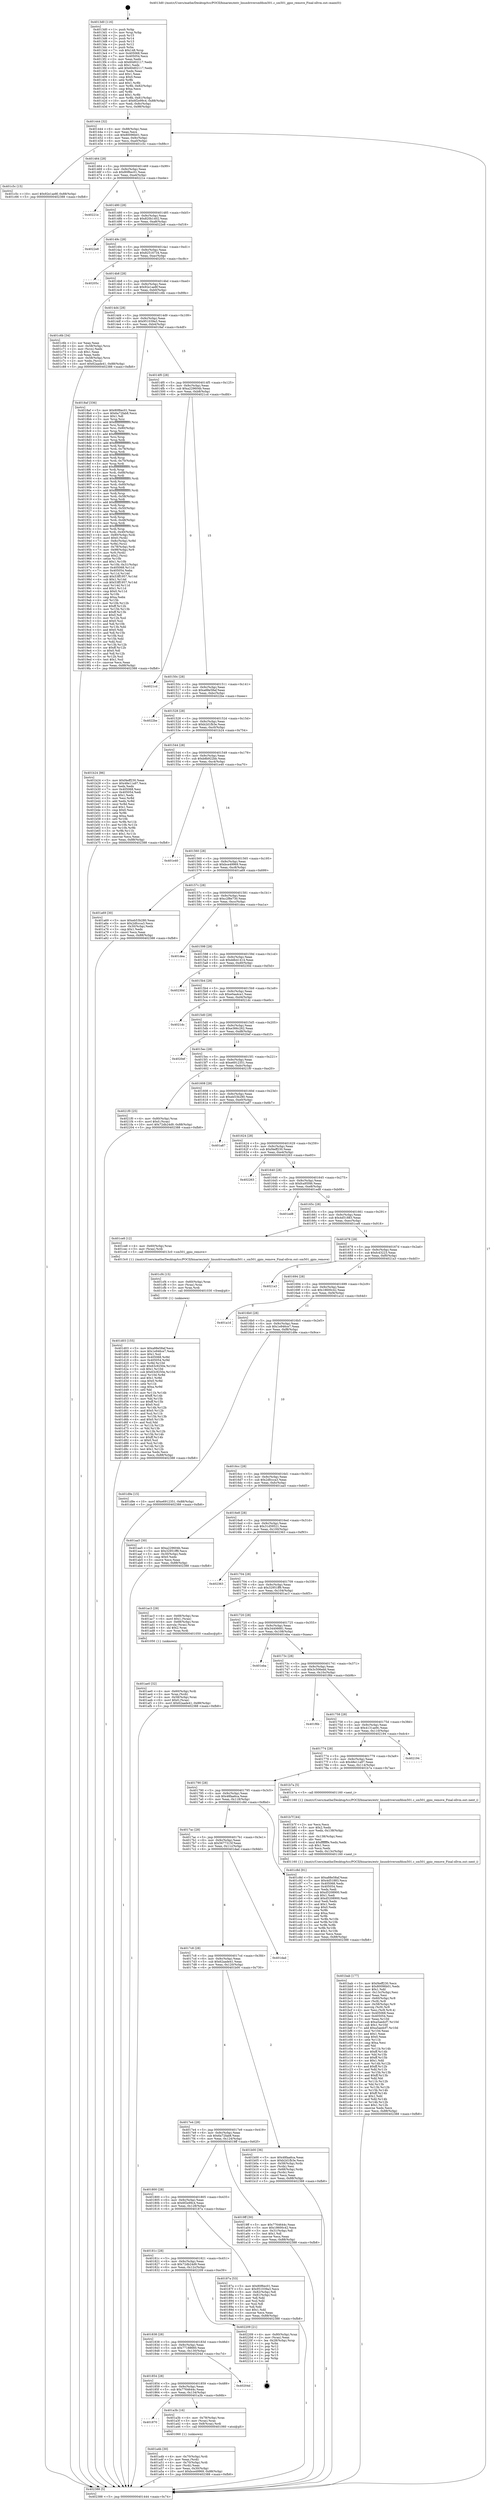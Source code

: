 digraph "0x4013d0" {
  label = "0x4013d0 (/mnt/c/Users/mathe/Desktop/tcc/POCII/binaries/extr_linuxdriversmfdsm501.c_sm501_gpio_remove_Final-ollvm.out::main(0))"
  labelloc = "t"
  node[shape=record]

  Entry [label="",width=0.3,height=0.3,shape=circle,fillcolor=black,style=filled]
  "0x401444" [label="{
     0x401444 [32]\l
     | [instrs]\l
     &nbsp;&nbsp;0x401444 \<+6\>: mov -0x88(%rbp),%eax\l
     &nbsp;&nbsp;0x40144a \<+2\>: mov %eax,%ecx\l
     &nbsp;&nbsp;0x40144c \<+6\>: sub $0x80096b01,%ecx\l
     &nbsp;&nbsp;0x401452 \<+6\>: mov %eax,-0x9c(%rbp)\l
     &nbsp;&nbsp;0x401458 \<+6\>: mov %ecx,-0xa0(%rbp)\l
     &nbsp;&nbsp;0x40145e \<+6\>: je 0000000000401c5c \<main+0x88c\>\l
  }"]
  "0x401c5c" [label="{
     0x401c5c [15]\l
     | [instrs]\l
     &nbsp;&nbsp;0x401c5c \<+10\>: movl $0x92e1ae8f,-0x88(%rbp)\l
     &nbsp;&nbsp;0x401c66 \<+5\>: jmp 0000000000402388 \<main+0xfb8\>\l
  }"]
  "0x401464" [label="{
     0x401464 [28]\l
     | [instrs]\l
     &nbsp;&nbsp;0x401464 \<+5\>: jmp 0000000000401469 \<main+0x99\>\l
     &nbsp;&nbsp;0x401469 \<+6\>: mov -0x9c(%rbp),%eax\l
     &nbsp;&nbsp;0x40146f \<+5\>: sub $0x80f6ec01,%eax\l
     &nbsp;&nbsp;0x401474 \<+6\>: mov %eax,-0xa4(%rbp)\l
     &nbsp;&nbsp;0x40147a \<+6\>: je 000000000040221e \<main+0xe4e\>\l
  }"]
  Exit [label="",width=0.3,height=0.3,shape=circle,fillcolor=black,style=filled,peripheries=2]
  "0x40221e" [label="{
     0x40221e\l
  }", style=dashed]
  "0x401480" [label="{
     0x401480 [28]\l
     | [instrs]\l
     &nbsp;&nbsp;0x401480 \<+5\>: jmp 0000000000401485 \<main+0xb5\>\l
     &nbsp;&nbsp;0x401485 \<+6\>: mov -0x9c(%rbp),%eax\l
     &nbsp;&nbsp;0x40148b \<+5\>: sub $0x820b1402,%eax\l
     &nbsp;&nbsp;0x401490 \<+6\>: mov %eax,-0xa8(%rbp)\l
     &nbsp;&nbsp;0x401496 \<+6\>: je 00000000004022e8 \<main+0xf18\>\l
  }"]
  "0x401d03" [label="{
     0x401d03 [155]\l
     | [instrs]\l
     &nbsp;&nbsp;0x401d03 \<+5\>: mov $0xa88e58af,%ecx\l
     &nbsp;&nbsp;0x401d08 \<+5\>: mov $0x1e946ce7,%edx\l
     &nbsp;&nbsp;0x401d0d \<+3\>: mov $0x1,%sil\l
     &nbsp;&nbsp;0x401d10 \<+8\>: mov 0x405068,%r8d\l
     &nbsp;&nbsp;0x401d18 \<+8\>: mov 0x405054,%r9d\l
     &nbsp;&nbsp;0x401d20 \<+3\>: mov %r8d,%r10d\l
     &nbsp;&nbsp;0x401d23 \<+7\>: add $0x63c9250e,%r10d\l
     &nbsp;&nbsp;0x401d2a \<+4\>: sub $0x1,%r10d\l
     &nbsp;&nbsp;0x401d2e \<+7\>: sub $0x63c9250e,%r10d\l
     &nbsp;&nbsp;0x401d35 \<+4\>: imul %r10d,%r8d\l
     &nbsp;&nbsp;0x401d39 \<+4\>: and $0x1,%r8d\l
     &nbsp;&nbsp;0x401d3d \<+4\>: cmp $0x0,%r8d\l
     &nbsp;&nbsp;0x401d41 \<+4\>: sete %r11b\l
     &nbsp;&nbsp;0x401d45 \<+4\>: cmp $0xa,%r9d\l
     &nbsp;&nbsp;0x401d49 \<+3\>: setl %bl\l
     &nbsp;&nbsp;0x401d4c \<+3\>: mov %r11b,%r14b\l
     &nbsp;&nbsp;0x401d4f \<+4\>: xor $0xff,%r14b\l
     &nbsp;&nbsp;0x401d53 \<+3\>: mov %bl,%r15b\l
     &nbsp;&nbsp;0x401d56 \<+4\>: xor $0xff,%r15b\l
     &nbsp;&nbsp;0x401d5a \<+4\>: xor $0x0,%sil\l
     &nbsp;&nbsp;0x401d5e \<+3\>: mov %r14b,%r12b\l
     &nbsp;&nbsp;0x401d61 \<+4\>: and $0x0,%r12b\l
     &nbsp;&nbsp;0x401d65 \<+3\>: and %sil,%r11b\l
     &nbsp;&nbsp;0x401d68 \<+3\>: mov %r15b,%r13b\l
     &nbsp;&nbsp;0x401d6b \<+4\>: and $0x0,%r13b\l
     &nbsp;&nbsp;0x401d6f \<+3\>: and %sil,%bl\l
     &nbsp;&nbsp;0x401d72 \<+3\>: or %r11b,%r12b\l
     &nbsp;&nbsp;0x401d75 \<+3\>: or %bl,%r13b\l
     &nbsp;&nbsp;0x401d78 \<+3\>: xor %r13b,%r12b\l
     &nbsp;&nbsp;0x401d7b \<+3\>: or %r15b,%r14b\l
     &nbsp;&nbsp;0x401d7e \<+4\>: xor $0xff,%r14b\l
     &nbsp;&nbsp;0x401d82 \<+4\>: or $0x0,%sil\l
     &nbsp;&nbsp;0x401d86 \<+3\>: and %sil,%r14b\l
     &nbsp;&nbsp;0x401d89 \<+3\>: or %r14b,%r12b\l
     &nbsp;&nbsp;0x401d8c \<+4\>: test $0x1,%r12b\l
     &nbsp;&nbsp;0x401d90 \<+3\>: cmovne %edx,%ecx\l
     &nbsp;&nbsp;0x401d93 \<+6\>: mov %ecx,-0x88(%rbp)\l
     &nbsp;&nbsp;0x401d99 \<+5\>: jmp 0000000000402388 \<main+0xfb8\>\l
  }"]
  "0x4022e8" [label="{
     0x4022e8\l
  }", style=dashed]
  "0x40149c" [label="{
     0x40149c [28]\l
     | [instrs]\l
     &nbsp;&nbsp;0x40149c \<+5\>: jmp 00000000004014a1 \<main+0xd1\>\l
     &nbsp;&nbsp;0x4014a1 \<+6\>: mov -0x9c(%rbp),%eax\l
     &nbsp;&nbsp;0x4014a7 \<+5\>: sub $0x82516734,%eax\l
     &nbsp;&nbsp;0x4014ac \<+6\>: mov %eax,-0xac(%rbp)\l
     &nbsp;&nbsp;0x4014b2 \<+6\>: je 000000000040205c \<main+0xc8c\>\l
  }"]
  "0x401cf4" [label="{
     0x401cf4 [15]\l
     | [instrs]\l
     &nbsp;&nbsp;0x401cf4 \<+4\>: mov -0x60(%rbp),%rax\l
     &nbsp;&nbsp;0x401cf8 \<+3\>: mov (%rax),%rax\l
     &nbsp;&nbsp;0x401cfb \<+3\>: mov %rax,%rdi\l
     &nbsp;&nbsp;0x401cfe \<+5\>: call 0000000000401030 \<free@plt\>\l
     | [calls]\l
     &nbsp;&nbsp;0x401030 \{1\} (unknown)\l
  }"]
  "0x40205c" [label="{
     0x40205c\l
  }", style=dashed]
  "0x4014b8" [label="{
     0x4014b8 [28]\l
     | [instrs]\l
     &nbsp;&nbsp;0x4014b8 \<+5\>: jmp 00000000004014bd \<main+0xed\>\l
     &nbsp;&nbsp;0x4014bd \<+6\>: mov -0x9c(%rbp),%eax\l
     &nbsp;&nbsp;0x4014c3 \<+5\>: sub $0x92e1ae8f,%eax\l
     &nbsp;&nbsp;0x4014c8 \<+6\>: mov %eax,-0xb0(%rbp)\l
     &nbsp;&nbsp;0x4014ce \<+6\>: je 0000000000401c6b \<main+0x89b\>\l
  }"]
  "0x401bab" [label="{
     0x401bab [177]\l
     | [instrs]\l
     &nbsp;&nbsp;0x401bab \<+5\>: mov $0xf4eff230,%ecx\l
     &nbsp;&nbsp;0x401bb0 \<+5\>: mov $0x80096b01,%edx\l
     &nbsp;&nbsp;0x401bb5 \<+3\>: mov $0x1,%dil\l
     &nbsp;&nbsp;0x401bb8 \<+6\>: mov -0x13c(%rbp),%esi\l
     &nbsp;&nbsp;0x401bbe \<+3\>: imul %eax,%esi\l
     &nbsp;&nbsp;0x401bc1 \<+4\>: mov -0x60(%rbp),%r8\l
     &nbsp;&nbsp;0x401bc5 \<+3\>: mov (%r8),%r8\l
     &nbsp;&nbsp;0x401bc8 \<+4\>: mov -0x58(%rbp),%r9\l
     &nbsp;&nbsp;0x401bcc \<+3\>: movslq (%r9),%r9\l
     &nbsp;&nbsp;0x401bcf \<+4\>: mov %esi,(%r8,%r9,4)\l
     &nbsp;&nbsp;0x401bd3 \<+7\>: mov 0x405068,%eax\l
     &nbsp;&nbsp;0x401bda \<+7\>: mov 0x405054,%esi\l
     &nbsp;&nbsp;0x401be1 \<+3\>: mov %eax,%r10d\l
     &nbsp;&nbsp;0x401be4 \<+7\>: sub $0xa5aedcf7,%r10d\l
     &nbsp;&nbsp;0x401beb \<+4\>: sub $0x1,%r10d\l
     &nbsp;&nbsp;0x401bef \<+7\>: add $0xa5aedcf7,%r10d\l
     &nbsp;&nbsp;0x401bf6 \<+4\>: imul %r10d,%eax\l
     &nbsp;&nbsp;0x401bfa \<+3\>: and $0x1,%eax\l
     &nbsp;&nbsp;0x401bfd \<+3\>: cmp $0x0,%eax\l
     &nbsp;&nbsp;0x401c00 \<+4\>: sete %r11b\l
     &nbsp;&nbsp;0x401c04 \<+3\>: cmp $0xa,%esi\l
     &nbsp;&nbsp;0x401c07 \<+3\>: setl %bl\l
     &nbsp;&nbsp;0x401c0a \<+3\>: mov %r11b,%r14b\l
     &nbsp;&nbsp;0x401c0d \<+4\>: xor $0xff,%r14b\l
     &nbsp;&nbsp;0x401c11 \<+3\>: mov %bl,%r15b\l
     &nbsp;&nbsp;0x401c14 \<+4\>: xor $0xff,%r15b\l
     &nbsp;&nbsp;0x401c18 \<+4\>: xor $0x1,%dil\l
     &nbsp;&nbsp;0x401c1c \<+3\>: mov %r14b,%r12b\l
     &nbsp;&nbsp;0x401c1f \<+4\>: and $0xff,%r12b\l
     &nbsp;&nbsp;0x401c23 \<+3\>: and %dil,%r11b\l
     &nbsp;&nbsp;0x401c26 \<+3\>: mov %r15b,%r13b\l
     &nbsp;&nbsp;0x401c29 \<+4\>: and $0xff,%r13b\l
     &nbsp;&nbsp;0x401c2d \<+3\>: and %dil,%bl\l
     &nbsp;&nbsp;0x401c30 \<+3\>: or %r11b,%r12b\l
     &nbsp;&nbsp;0x401c33 \<+3\>: or %bl,%r13b\l
     &nbsp;&nbsp;0x401c36 \<+3\>: xor %r13b,%r12b\l
     &nbsp;&nbsp;0x401c39 \<+3\>: or %r15b,%r14b\l
     &nbsp;&nbsp;0x401c3c \<+4\>: xor $0xff,%r14b\l
     &nbsp;&nbsp;0x401c40 \<+4\>: or $0x1,%dil\l
     &nbsp;&nbsp;0x401c44 \<+3\>: and %dil,%r14b\l
     &nbsp;&nbsp;0x401c47 \<+3\>: or %r14b,%r12b\l
     &nbsp;&nbsp;0x401c4a \<+4\>: test $0x1,%r12b\l
     &nbsp;&nbsp;0x401c4e \<+3\>: cmovne %edx,%ecx\l
     &nbsp;&nbsp;0x401c51 \<+6\>: mov %ecx,-0x88(%rbp)\l
     &nbsp;&nbsp;0x401c57 \<+5\>: jmp 0000000000402388 \<main+0xfb8\>\l
  }"]
  "0x401c6b" [label="{
     0x401c6b [34]\l
     | [instrs]\l
     &nbsp;&nbsp;0x401c6b \<+2\>: xor %eax,%eax\l
     &nbsp;&nbsp;0x401c6d \<+4\>: mov -0x58(%rbp),%rcx\l
     &nbsp;&nbsp;0x401c71 \<+2\>: mov (%rcx),%edx\l
     &nbsp;&nbsp;0x401c73 \<+3\>: sub $0x1,%eax\l
     &nbsp;&nbsp;0x401c76 \<+2\>: sub %eax,%edx\l
     &nbsp;&nbsp;0x401c78 \<+4\>: mov -0x58(%rbp),%rcx\l
     &nbsp;&nbsp;0x401c7c \<+2\>: mov %edx,(%rcx)\l
     &nbsp;&nbsp;0x401c7e \<+10\>: movl $0x62aade41,-0x88(%rbp)\l
     &nbsp;&nbsp;0x401c88 \<+5\>: jmp 0000000000402388 \<main+0xfb8\>\l
  }"]
  "0x4014d4" [label="{
     0x4014d4 [28]\l
     | [instrs]\l
     &nbsp;&nbsp;0x4014d4 \<+5\>: jmp 00000000004014d9 \<main+0x109\>\l
     &nbsp;&nbsp;0x4014d9 \<+6\>: mov -0x9c(%rbp),%eax\l
     &nbsp;&nbsp;0x4014df \<+5\>: sub $0x951039a3,%eax\l
     &nbsp;&nbsp;0x4014e4 \<+6\>: mov %eax,-0xb4(%rbp)\l
     &nbsp;&nbsp;0x4014ea \<+6\>: je 00000000004018af \<main+0x4df\>\l
  }"]
  "0x401b7f" [label="{
     0x401b7f [44]\l
     | [instrs]\l
     &nbsp;&nbsp;0x401b7f \<+2\>: xor %ecx,%ecx\l
     &nbsp;&nbsp;0x401b81 \<+5\>: mov $0x2,%edx\l
     &nbsp;&nbsp;0x401b86 \<+6\>: mov %edx,-0x138(%rbp)\l
     &nbsp;&nbsp;0x401b8c \<+1\>: cltd\l
     &nbsp;&nbsp;0x401b8d \<+6\>: mov -0x138(%rbp),%esi\l
     &nbsp;&nbsp;0x401b93 \<+2\>: idiv %esi\l
     &nbsp;&nbsp;0x401b95 \<+6\>: imul $0xfffffffe,%edx,%edx\l
     &nbsp;&nbsp;0x401b9b \<+3\>: sub $0x1,%ecx\l
     &nbsp;&nbsp;0x401b9e \<+2\>: sub %ecx,%edx\l
     &nbsp;&nbsp;0x401ba0 \<+6\>: mov %edx,-0x13c(%rbp)\l
     &nbsp;&nbsp;0x401ba6 \<+5\>: call 0000000000401160 \<next_i\>\l
     | [calls]\l
     &nbsp;&nbsp;0x401160 \{1\} (/mnt/c/Users/mathe/Desktop/tcc/POCII/binaries/extr_linuxdriversmfdsm501.c_sm501_gpio_remove_Final-ollvm.out::next_i)\l
  }"]
  "0x4018af" [label="{
     0x4018af [336]\l
     | [instrs]\l
     &nbsp;&nbsp;0x4018af \<+5\>: mov $0x80f6ec01,%eax\l
     &nbsp;&nbsp;0x4018b4 \<+5\>: mov $0x6a72fab8,%ecx\l
     &nbsp;&nbsp;0x4018b9 \<+2\>: mov $0x1,%dl\l
     &nbsp;&nbsp;0x4018bb \<+3\>: mov %rsp,%rsi\l
     &nbsp;&nbsp;0x4018be \<+4\>: add $0xfffffffffffffff0,%rsi\l
     &nbsp;&nbsp;0x4018c2 \<+3\>: mov %rsi,%rsp\l
     &nbsp;&nbsp;0x4018c5 \<+4\>: mov %rsi,-0x80(%rbp)\l
     &nbsp;&nbsp;0x4018c9 \<+3\>: mov %rsp,%rsi\l
     &nbsp;&nbsp;0x4018cc \<+4\>: add $0xfffffffffffffff0,%rsi\l
     &nbsp;&nbsp;0x4018d0 \<+3\>: mov %rsi,%rsp\l
     &nbsp;&nbsp;0x4018d3 \<+3\>: mov %rsp,%rdi\l
     &nbsp;&nbsp;0x4018d6 \<+4\>: add $0xfffffffffffffff0,%rdi\l
     &nbsp;&nbsp;0x4018da \<+3\>: mov %rdi,%rsp\l
     &nbsp;&nbsp;0x4018dd \<+4\>: mov %rdi,-0x78(%rbp)\l
     &nbsp;&nbsp;0x4018e1 \<+3\>: mov %rsp,%rdi\l
     &nbsp;&nbsp;0x4018e4 \<+4\>: add $0xfffffffffffffff0,%rdi\l
     &nbsp;&nbsp;0x4018e8 \<+3\>: mov %rdi,%rsp\l
     &nbsp;&nbsp;0x4018eb \<+4\>: mov %rdi,-0x70(%rbp)\l
     &nbsp;&nbsp;0x4018ef \<+3\>: mov %rsp,%rdi\l
     &nbsp;&nbsp;0x4018f2 \<+4\>: add $0xfffffffffffffff0,%rdi\l
     &nbsp;&nbsp;0x4018f6 \<+3\>: mov %rdi,%rsp\l
     &nbsp;&nbsp;0x4018f9 \<+4\>: mov %rdi,-0x68(%rbp)\l
     &nbsp;&nbsp;0x4018fd \<+3\>: mov %rsp,%rdi\l
     &nbsp;&nbsp;0x401900 \<+4\>: add $0xfffffffffffffff0,%rdi\l
     &nbsp;&nbsp;0x401904 \<+3\>: mov %rdi,%rsp\l
     &nbsp;&nbsp;0x401907 \<+4\>: mov %rdi,-0x60(%rbp)\l
     &nbsp;&nbsp;0x40190b \<+3\>: mov %rsp,%rdi\l
     &nbsp;&nbsp;0x40190e \<+4\>: add $0xfffffffffffffff0,%rdi\l
     &nbsp;&nbsp;0x401912 \<+3\>: mov %rdi,%rsp\l
     &nbsp;&nbsp;0x401915 \<+4\>: mov %rdi,-0x58(%rbp)\l
     &nbsp;&nbsp;0x401919 \<+3\>: mov %rsp,%rdi\l
     &nbsp;&nbsp;0x40191c \<+4\>: add $0xfffffffffffffff0,%rdi\l
     &nbsp;&nbsp;0x401920 \<+3\>: mov %rdi,%rsp\l
     &nbsp;&nbsp;0x401923 \<+4\>: mov %rdi,-0x50(%rbp)\l
     &nbsp;&nbsp;0x401927 \<+3\>: mov %rsp,%rdi\l
     &nbsp;&nbsp;0x40192a \<+4\>: add $0xfffffffffffffff0,%rdi\l
     &nbsp;&nbsp;0x40192e \<+3\>: mov %rdi,%rsp\l
     &nbsp;&nbsp;0x401931 \<+4\>: mov %rdi,-0x48(%rbp)\l
     &nbsp;&nbsp;0x401935 \<+3\>: mov %rsp,%rdi\l
     &nbsp;&nbsp;0x401938 \<+4\>: add $0xfffffffffffffff0,%rdi\l
     &nbsp;&nbsp;0x40193c \<+3\>: mov %rdi,%rsp\l
     &nbsp;&nbsp;0x40193f \<+4\>: mov %rdi,-0x40(%rbp)\l
     &nbsp;&nbsp;0x401943 \<+4\>: mov -0x80(%rbp),%rdi\l
     &nbsp;&nbsp;0x401947 \<+6\>: movl $0x0,(%rdi)\l
     &nbsp;&nbsp;0x40194d \<+7\>: mov -0x8c(%rbp),%r8d\l
     &nbsp;&nbsp;0x401954 \<+3\>: mov %r8d,(%rsi)\l
     &nbsp;&nbsp;0x401957 \<+4\>: mov -0x78(%rbp),%rdi\l
     &nbsp;&nbsp;0x40195b \<+7\>: mov -0x98(%rbp),%r9\l
     &nbsp;&nbsp;0x401962 \<+3\>: mov %r9,(%rdi)\l
     &nbsp;&nbsp;0x401965 \<+3\>: cmpl $0x2,(%rsi)\l
     &nbsp;&nbsp;0x401968 \<+4\>: setne %r10b\l
     &nbsp;&nbsp;0x40196c \<+4\>: and $0x1,%r10b\l
     &nbsp;&nbsp;0x401970 \<+4\>: mov %r10b,-0x31(%rbp)\l
     &nbsp;&nbsp;0x401974 \<+8\>: mov 0x405068,%r11d\l
     &nbsp;&nbsp;0x40197c \<+7\>: mov 0x405054,%ebx\l
     &nbsp;&nbsp;0x401983 \<+3\>: mov %r11d,%r14d\l
     &nbsp;&nbsp;0x401986 \<+7\>: add $0x53ff1957,%r14d\l
     &nbsp;&nbsp;0x40198d \<+4\>: sub $0x1,%r14d\l
     &nbsp;&nbsp;0x401991 \<+7\>: sub $0x53ff1957,%r14d\l
     &nbsp;&nbsp;0x401998 \<+4\>: imul %r14d,%r11d\l
     &nbsp;&nbsp;0x40199c \<+4\>: and $0x1,%r11d\l
     &nbsp;&nbsp;0x4019a0 \<+4\>: cmp $0x0,%r11d\l
     &nbsp;&nbsp;0x4019a4 \<+4\>: sete %r10b\l
     &nbsp;&nbsp;0x4019a8 \<+3\>: cmp $0xa,%ebx\l
     &nbsp;&nbsp;0x4019ab \<+4\>: setl %r15b\l
     &nbsp;&nbsp;0x4019af \<+3\>: mov %r10b,%r12b\l
     &nbsp;&nbsp;0x4019b2 \<+4\>: xor $0xff,%r12b\l
     &nbsp;&nbsp;0x4019b6 \<+3\>: mov %r15b,%r13b\l
     &nbsp;&nbsp;0x4019b9 \<+4\>: xor $0xff,%r13b\l
     &nbsp;&nbsp;0x4019bd \<+3\>: xor $0x0,%dl\l
     &nbsp;&nbsp;0x4019c0 \<+3\>: mov %r12b,%sil\l
     &nbsp;&nbsp;0x4019c3 \<+4\>: and $0x0,%sil\l
     &nbsp;&nbsp;0x4019c7 \<+3\>: and %dl,%r10b\l
     &nbsp;&nbsp;0x4019ca \<+3\>: mov %r13b,%dil\l
     &nbsp;&nbsp;0x4019cd \<+4\>: and $0x0,%dil\l
     &nbsp;&nbsp;0x4019d1 \<+3\>: and %dl,%r15b\l
     &nbsp;&nbsp;0x4019d4 \<+3\>: or %r10b,%sil\l
     &nbsp;&nbsp;0x4019d7 \<+3\>: or %r15b,%dil\l
     &nbsp;&nbsp;0x4019da \<+3\>: xor %dil,%sil\l
     &nbsp;&nbsp;0x4019dd \<+3\>: or %r13b,%r12b\l
     &nbsp;&nbsp;0x4019e0 \<+4\>: xor $0xff,%r12b\l
     &nbsp;&nbsp;0x4019e4 \<+3\>: or $0x0,%dl\l
     &nbsp;&nbsp;0x4019e7 \<+3\>: and %dl,%r12b\l
     &nbsp;&nbsp;0x4019ea \<+3\>: or %r12b,%sil\l
     &nbsp;&nbsp;0x4019ed \<+4\>: test $0x1,%sil\l
     &nbsp;&nbsp;0x4019f1 \<+3\>: cmovne %ecx,%eax\l
     &nbsp;&nbsp;0x4019f4 \<+6\>: mov %eax,-0x88(%rbp)\l
     &nbsp;&nbsp;0x4019fa \<+5\>: jmp 0000000000402388 \<main+0xfb8\>\l
  }"]
  "0x4014f0" [label="{
     0x4014f0 [28]\l
     | [instrs]\l
     &nbsp;&nbsp;0x4014f0 \<+5\>: jmp 00000000004014f5 \<main+0x125\>\l
     &nbsp;&nbsp;0x4014f5 \<+6\>: mov -0x9c(%rbp),%eax\l
     &nbsp;&nbsp;0x4014fb \<+5\>: sub $0xa229604b,%eax\l
     &nbsp;&nbsp;0x401500 \<+6\>: mov %eax,-0xb8(%rbp)\l
     &nbsp;&nbsp;0x401506 \<+6\>: je 00000000004021cd \<main+0xdfd\>\l
  }"]
  "0x401ae0" [label="{
     0x401ae0 [32]\l
     | [instrs]\l
     &nbsp;&nbsp;0x401ae0 \<+4\>: mov -0x60(%rbp),%rdi\l
     &nbsp;&nbsp;0x401ae4 \<+3\>: mov %rax,(%rdi)\l
     &nbsp;&nbsp;0x401ae7 \<+4\>: mov -0x58(%rbp),%rax\l
     &nbsp;&nbsp;0x401aeb \<+6\>: movl $0x0,(%rax)\l
     &nbsp;&nbsp;0x401af1 \<+10\>: movl $0x62aade41,-0x88(%rbp)\l
     &nbsp;&nbsp;0x401afb \<+5\>: jmp 0000000000402388 \<main+0xfb8\>\l
  }"]
  "0x4021cd" [label="{
     0x4021cd\l
  }", style=dashed]
  "0x40150c" [label="{
     0x40150c [28]\l
     | [instrs]\l
     &nbsp;&nbsp;0x40150c \<+5\>: jmp 0000000000401511 \<main+0x141\>\l
     &nbsp;&nbsp;0x401511 \<+6\>: mov -0x9c(%rbp),%eax\l
     &nbsp;&nbsp;0x401517 \<+5\>: sub $0xa88e58af,%eax\l
     &nbsp;&nbsp;0x40151c \<+6\>: mov %eax,-0xbc(%rbp)\l
     &nbsp;&nbsp;0x401522 \<+6\>: je 00000000004022be \<main+0xeee\>\l
  }"]
  "0x401a4b" [label="{
     0x401a4b [30]\l
     | [instrs]\l
     &nbsp;&nbsp;0x401a4b \<+4\>: mov -0x70(%rbp),%rdi\l
     &nbsp;&nbsp;0x401a4f \<+2\>: mov %eax,(%rdi)\l
     &nbsp;&nbsp;0x401a51 \<+4\>: mov -0x70(%rbp),%rdi\l
     &nbsp;&nbsp;0x401a55 \<+2\>: mov (%rdi),%eax\l
     &nbsp;&nbsp;0x401a57 \<+3\>: mov %eax,-0x30(%rbp)\l
     &nbsp;&nbsp;0x401a5a \<+10\>: movl $0xbce49969,-0x88(%rbp)\l
     &nbsp;&nbsp;0x401a64 \<+5\>: jmp 0000000000402388 \<main+0xfb8\>\l
  }"]
  "0x4022be" [label="{
     0x4022be\l
  }", style=dashed]
  "0x401528" [label="{
     0x401528 [28]\l
     | [instrs]\l
     &nbsp;&nbsp;0x401528 \<+5\>: jmp 000000000040152d \<main+0x15d\>\l
     &nbsp;&nbsp;0x40152d \<+6\>: mov -0x9c(%rbp),%eax\l
     &nbsp;&nbsp;0x401533 \<+5\>: sub $0xb2d1fb3e,%eax\l
     &nbsp;&nbsp;0x401538 \<+6\>: mov %eax,-0xc0(%rbp)\l
     &nbsp;&nbsp;0x40153e \<+6\>: je 0000000000401b24 \<main+0x754\>\l
  }"]
  "0x401870" [label="{
     0x401870\l
  }", style=dashed]
  "0x401b24" [label="{
     0x401b24 [86]\l
     | [instrs]\l
     &nbsp;&nbsp;0x401b24 \<+5\>: mov $0xf4eff230,%eax\l
     &nbsp;&nbsp;0x401b29 \<+5\>: mov $0x48e11a97,%ecx\l
     &nbsp;&nbsp;0x401b2e \<+2\>: xor %edx,%edx\l
     &nbsp;&nbsp;0x401b30 \<+7\>: mov 0x405068,%esi\l
     &nbsp;&nbsp;0x401b37 \<+7\>: mov 0x405054,%edi\l
     &nbsp;&nbsp;0x401b3e \<+3\>: sub $0x1,%edx\l
     &nbsp;&nbsp;0x401b41 \<+3\>: mov %esi,%r8d\l
     &nbsp;&nbsp;0x401b44 \<+3\>: add %edx,%r8d\l
     &nbsp;&nbsp;0x401b47 \<+4\>: imul %r8d,%esi\l
     &nbsp;&nbsp;0x401b4b \<+3\>: and $0x1,%esi\l
     &nbsp;&nbsp;0x401b4e \<+3\>: cmp $0x0,%esi\l
     &nbsp;&nbsp;0x401b51 \<+4\>: sete %r9b\l
     &nbsp;&nbsp;0x401b55 \<+3\>: cmp $0xa,%edi\l
     &nbsp;&nbsp;0x401b58 \<+4\>: setl %r10b\l
     &nbsp;&nbsp;0x401b5c \<+3\>: mov %r9b,%r11b\l
     &nbsp;&nbsp;0x401b5f \<+3\>: and %r10b,%r11b\l
     &nbsp;&nbsp;0x401b62 \<+3\>: xor %r10b,%r9b\l
     &nbsp;&nbsp;0x401b65 \<+3\>: or %r9b,%r11b\l
     &nbsp;&nbsp;0x401b68 \<+4\>: test $0x1,%r11b\l
     &nbsp;&nbsp;0x401b6c \<+3\>: cmovne %ecx,%eax\l
     &nbsp;&nbsp;0x401b6f \<+6\>: mov %eax,-0x88(%rbp)\l
     &nbsp;&nbsp;0x401b75 \<+5\>: jmp 0000000000402388 \<main+0xfb8\>\l
  }"]
  "0x401544" [label="{
     0x401544 [28]\l
     | [instrs]\l
     &nbsp;&nbsp;0x401544 \<+5\>: jmp 0000000000401549 \<main+0x179\>\l
     &nbsp;&nbsp;0x401549 \<+6\>: mov -0x9c(%rbp),%eax\l
     &nbsp;&nbsp;0x40154f \<+5\>: sub $0xb8b922bb,%eax\l
     &nbsp;&nbsp;0x401554 \<+6\>: mov %eax,-0xc4(%rbp)\l
     &nbsp;&nbsp;0x40155a \<+6\>: je 0000000000401e40 \<main+0xa70\>\l
  }"]
  "0x401a3b" [label="{
     0x401a3b [16]\l
     | [instrs]\l
     &nbsp;&nbsp;0x401a3b \<+4\>: mov -0x78(%rbp),%rax\l
     &nbsp;&nbsp;0x401a3f \<+3\>: mov (%rax),%rax\l
     &nbsp;&nbsp;0x401a42 \<+4\>: mov 0x8(%rax),%rdi\l
     &nbsp;&nbsp;0x401a46 \<+5\>: call 0000000000401060 \<atoi@plt\>\l
     | [calls]\l
     &nbsp;&nbsp;0x401060 \{1\} (unknown)\l
  }"]
  "0x401e40" [label="{
     0x401e40\l
  }", style=dashed]
  "0x401560" [label="{
     0x401560 [28]\l
     | [instrs]\l
     &nbsp;&nbsp;0x401560 \<+5\>: jmp 0000000000401565 \<main+0x195\>\l
     &nbsp;&nbsp;0x401565 \<+6\>: mov -0x9c(%rbp),%eax\l
     &nbsp;&nbsp;0x40156b \<+5\>: sub $0xbce49969,%eax\l
     &nbsp;&nbsp;0x401570 \<+6\>: mov %eax,-0xc8(%rbp)\l
     &nbsp;&nbsp;0x401576 \<+6\>: je 0000000000401a69 \<main+0x699\>\l
  }"]
  "0x401854" [label="{
     0x401854 [28]\l
     | [instrs]\l
     &nbsp;&nbsp;0x401854 \<+5\>: jmp 0000000000401859 \<main+0x489\>\l
     &nbsp;&nbsp;0x401859 \<+6\>: mov -0x9c(%rbp),%eax\l
     &nbsp;&nbsp;0x40185f \<+5\>: sub $0x7764644c,%eax\l
     &nbsp;&nbsp;0x401864 \<+6\>: mov %eax,-0x134(%rbp)\l
     &nbsp;&nbsp;0x40186a \<+6\>: je 0000000000401a3b \<main+0x66b\>\l
  }"]
  "0x401a69" [label="{
     0x401a69 [30]\l
     | [instrs]\l
     &nbsp;&nbsp;0x401a69 \<+5\>: mov $0xeb53b280,%eax\l
     &nbsp;&nbsp;0x401a6e \<+5\>: mov $0x2dfccca3,%ecx\l
     &nbsp;&nbsp;0x401a73 \<+3\>: mov -0x30(%rbp),%edx\l
     &nbsp;&nbsp;0x401a76 \<+3\>: cmp $0x1,%edx\l
     &nbsp;&nbsp;0x401a79 \<+3\>: cmovl %ecx,%eax\l
     &nbsp;&nbsp;0x401a7c \<+6\>: mov %eax,-0x88(%rbp)\l
     &nbsp;&nbsp;0x401a82 \<+5\>: jmp 0000000000402388 \<main+0xfb8\>\l
  }"]
  "0x40157c" [label="{
     0x40157c [28]\l
     | [instrs]\l
     &nbsp;&nbsp;0x40157c \<+5\>: jmp 0000000000401581 \<main+0x1b1\>\l
     &nbsp;&nbsp;0x401581 \<+6\>: mov -0x9c(%rbp),%eax\l
     &nbsp;&nbsp;0x401587 \<+5\>: sub $0xc2f8e730,%eax\l
     &nbsp;&nbsp;0x40158c \<+6\>: mov %eax,-0xcc(%rbp)\l
     &nbsp;&nbsp;0x401592 \<+6\>: je 0000000000401dea \<main+0xa1a\>\l
  }"]
  "0x40204d" [label="{
     0x40204d\l
  }", style=dashed]
  "0x401dea" [label="{
     0x401dea\l
  }", style=dashed]
  "0x401598" [label="{
     0x401598 [28]\l
     | [instrs]\l
     &nbsp;&nbsp;0x401598 \<+5\>: jmp 000000000040159d \<main+0x1cd\>\l
     &nbsp;&nbsp;0x40159d \<+6\>: mov -0x9c(%rbp),%eax\l
     &nbsp;&nbsp;0x4015a3 \<+5\>: sub $0xddb41414,%eax\l
     &nbsp;&nbsp;0x4015a8 \<+6\>: mov %eax,-0xd0(%rbp)\l
     &nbsp;&nbsp;0x4015ae \<+6\>: je 000000000040230d \<main+0xf3d\>\l
  }"]
  "0x401838" [label="{
     0x401838 [28]\l
     | [instrs]\l
     &nbsp;&nbsp;0x401838 \<+5\>: jmp 000000000040183d \<main+0x46d\>\l
     &nbsp;&nbsp;0x40183d \<+6\>: mov -0x9c(%rbp),%eax\l
     &nbsp;&nbsp;0x401843 \<+5\>: sub $0x77188660,%eax\l
     &nbsp;&nbsp;0x401848 \<+6\>: mov %eax,-0x130(%rbp)\l
     &nbsp;&nbsp;0x40184e \<+6\>: je 000000000040204d \<main+0xc7d\>\l
  }"]
  "0x40230d" [label="{
     0x40230d\l
  }", style=dashed]
  "0x4015b4" [label="{
     0x4015b4 [28]\l
     | [instrs]\l
     &nbsp;&nbsp;0x4015b4 \<+5\>: jmp 00000000004015b9 \<main+0x1e9\>\l
     &nbsp;&nbsp;0x4015b9 \<+6\>: mov -0x9c(%rbp),%eax\l
     &nbsp;&nbsp;0x4015bf \<+5\>: sub $0xe0aa4ce1,%eax\l
     &nbsp;&nbsp;0x4015c4 \<+6\>: mov %eax,-0xd4(%rbp)\l
     &nbsp;&nbsp;0x4015ca \<+6\>: je 00000000004021dc \<main+0xe0c\>\l
  }"]
  "0x402209" [label="{
     0x402209 [21]\l
     | [instrs]\l
     &nbsp;&nbsp;0x402209 \<+4\>: mov -0x80(%rbp),%rax\l
     &nbsp;&nbsp;0x40220d \<+2\>: mov (%rax),%eax\l
     &nbsp;&nbsp;0x40220f \<+4\>: lea -0x28(%rbp),%rsp\l
     &nbsp;&nbsp;0x402213 \<+1\>: pop %rbx\l
     &nbsp;&nbsp;0x402214 \<+2\>: pop %r12\l
     &nbsp;&nbsp;0x402216 \<+2\>: pop %r13\l
     &nbsp;&nbsp;0x402218 \<+2\>: pop %r14\l
     &nbsp;&nbsp;0x40221a \<+2\>: pop %r15\l
     &nbsp;&nbsp;0x40221c \<+1\>: pop %rbp\l
     &nbsp;&nbsp;0x40221d \<+1\>: ret\l
  }"]
  "0x4021dc" [label="{
     0x4021dc\l
  }", style=dashed]
  "0x4015d0" [label="{
     0x4015d0 [28]\l
     | [instrs]\l
     &nbsp;&nbsp;0x4015d0 \<+5\>: jmp 00000000004015d5 \<main+0x205\>\l
     &nbsp;&nbsp;0x4015d5 \<+6\>: mov -0x9c(%rbp),%eax\l
     &nbsp;&nbsp;0x4015db \<+5\>: sub $0xe366c262,%eax\l
     &nbsp;&nbsp;0x4015e0 \<+6\>: mov %eax,-0xd8(%rbp)\l
     &nbsp;&nbsp;0x4015e6 \<+6\>: je 00000000004020ef \<main+0xd1f\>\l
  }"]
  "0x4013d0" [label="{
     0x4013d0 [116]\l
     | [instrs]\l
     &nbsp;&nbsp;0x4013d0 \<+1\>: push %rbp\l
     &nbsp;&nbsp;0x4013d1 \<+3\>: mov %rsp,%rbp\l
     &nbsp;&nbsp;0x4013d4 \<+2\>: push %r15\l
     &nbsp;&nbsp;0x4013d6 \<+2\>: push %r14\l
     &nbsp;&nbsp;0x4013d8 \<+2\>: push %r13\l
     &nbsp;&nbsp;0x4013da \<+2\>: push %r12\l
     &nbsp;&nbsp;0x4013dc \<+1\>: push %rbx\l
     &nbsp;&nbsp;0x4013dd \<+7\>: sub $0x148,%rsp\l
     &nbsp;&nbsp;0x4013e4 \<+7\>: mov 0x405068,%eax\l
     &nbsp;&nbsp;0x4013eb \<+7\>: mov 0x405054,%ecx\l
     &nbsp;&nbsp;0x4013f2 \<+2\>: mov %eax,%edx\l
     &nbsp;&nbsp;0x4013f4 \<+6\>: sub $0x60d02117,%edx\l
     &nbsp;&nbsp;0x4013fa \<+3\>: sub $0x1,%edx\l
     &nbsp;&nbsp;0x4013fd \<+6\>: add $0x60d02117,%edx\l
     &nbsp;&nbsp;0x401403 \<+3\>: imul %edx,%eax\l
     &nbsp;&nbsp;0x401406 \<+3\>: and $0x1,%eax\l
     &nbsp;&nbsp;0x401409 \<+3\>: cmp $0x0,%eax\l
     &nbsp;&nbsp;0x40140c \<+4\>: sete %r8b\l
     &nbsp;&nbsp;0x401410 \<+4\>: and $0x1,%r8b\l
     &nbsp;&nbsp;0x401414 \<+7\>: mov %r8b,-0x82(%rbp)\l
     &nbsp;&nbsp;0x40141b \<+3\>: cmp $0xa,%ecx\l
     &nbsp;&nbsp;0x40141e \<+4\>: setl %r8b\l
     &nbsp;&nbsp;0x401422 \<+4\>: and $0x1,%r8b\l
     &nbsp;&nbsp;0x401426 \<+7\>: mov %r8b,-0x81(%rbp)\l
     &nbsp;&nbsp;0x40142d \<+10\>: movl $0x6f2e99c4,-0x88(%rbp)\l
     &nbsp;&nbsp;0x401437 \<+6\>: mov %edi,-0x8c(%rbp)\l
     &nbsp;&nbsp;0x40143d \<+7\>: mov %rsi,-0x98(%rbp)\l
  }"]
  "0x4020ef" [label="{
     0x4020ef\l
  }", style=dashed]
  "0x4015ec" [label="{
     0x4015ec [28]\l
     | [instrs]\l
     &nbsp;&nbsp;0x4015ec \<+5\>: jmp 00000000004015f1 \<main+0x221\>\l
     &nbsp;&nbsp;0x4015f1 \<+6\>: mov -0x9c(%rbp),%eax\l
     &nbsp;&nbsp;0x4015f7 \<+5\>: sub $0xe6912351,%eax\l
     &nbsp;&nbsp;0x4015fc \<+6\>: mov %eax,-0xdc(%rbp)\l
     &nbsp;&nbsp;0x401602 \<+6\>: je 00000000004021f0 \<main+0xe20\>\l
  }"]
  "0x402388" [label="{
     0x402388 [5]\l
     | [instrs]\l
     &nbsp;&nbsp;0x402388 \<+5\>: jmp 0000000000401444 \<main+0x74\>\l
  }"]
  "0x4021f0" [label="{
     0x4021f0 [25]\l
     | [instrs]\l
     &nbsp;&nbsp;0x4021f0 \<+4\>: mov -0x80(%rbp),%rax\l
     &nbsp;&nbsp;0x4021f4 \<+6\>: movl $0x0,(%rax)\l
     &nbsp;&nbsp;0x4021fa \<+10\>: movl $0x72db24d9,-0x88(%rbp)\l
     &nbsp;&nbsp;0x402204 \<+5\>: jmp 0000000000402388 \<main+0xfb8\>\l
  }"]
  "0x401608" [label="{
     0x401608 [28]\l
     | [instrs]\l
     &nbsp;&nbsp;0x401608 \<+5\>: jmp 000000000040160d \<main+0x23d\>\l
     &nbsp;&nbsp;0x40160d \<+6\>: mov -0x9c(%rbp),%eax\l
     &nbsp;&nbsp;0x401613 \<+5\>: sub $0xeb53b280,%eax\l
     &nbsp;&nbsp;0x401618 \<+6\>: mov %eax,-0xe0(%rbp)\l
     &nbsp;&nbsp;0x40161e \<+6\>: je 0000000000401a87 \<main+0x6b7\>\l
  }"]
  "0x40181c" [label="{
     0x40181c [28]\l
     | [instrs]\l
     &nbsp;&nbsp;0x40181c \<+5\>: jmp 0000000000401821 \<main+0x451\>\l
     &nbsp;&nbsp;0x401821 \<+6\>: mov -0x9c(%rbp),%eax\l
     &nbsp;&nbsp;0x401827 \<+5\>: sub $0x72db24d9,%eax\l
     &nbsp;&nbsp;0x40182c \<+6\>: mov %eax,-0x12c(%rbp)\l
     &nbsp;&nbsp;0x401832 \<+6\>: je 0000000000402209 \<main+0xe39\>\l
  }"]
  "0x401a87" [label="{
     0x401a87\l
  }", style=dashed]
  "0x401624" [label="{
     0x401624 [28]\l
     | [instrs]\l
     &nbsp;&nbsp;0x401624 \<+5\>: jmp 0000000000401629 \<main+0x259\>\l
     &nbsp;&nbsp;0x401629 \<+6\>: mov -0x9c(%rbp),%eax\l
     &nbsp;&nbsp;0x40162f \<+5\>: sub $0xf4eff230,%eax\l
     &nbsp;&nbsp;0x401634 \<+6\>: mov %eax,-0xe4(%rbp)\l
     &nbsp;&nbsp;0x40163a \<+6\>: je 0000000000402263 \<main+0xe93\>\l
  }"]
  "0x40187a" [label="{
     0x40187a [53]\l
     | [instrs]\l
     &nbsp;&nbsp;0x40187a \<+5\>: mov $0x80f6ec01,%eax\l
     &nbsp;&nbsp;0x40187f \<+5\>: mov $0x951039a3,%ecx\l
     &nbsp;&nbsp;0x401884 \<+6\>: mov -0x82(%rbp),%dl\l
     &nbsp;&nbsp;0x40188a \<+7\>: mov -0x81(%rbp),%sil\l
     &nbsp;&nbsp;0x401891 \<+3\>: mov %dl,%dil\l
     &nbsp;&nbsp;0x401894 \<+3\>: and %sil,%dil\l
     &nbsp;&nbsp;0x401897 \<+3\>: xor %sil,%dl\l
     &nbsp;&nbsp;0x40189a \<+3\>: or %dl,%dil\l
     &nbsp;&nbsp;0x40189d \<+4\>: test $0x1,%dil\l
     &nbsp;&nbsp;0x4018a1 \<+3\>: cmovne %ecx,%eax\l
     &nbsp;&nbsp;0x4018a4 \<+6\>: mov %eax,-0x88(%rbp)\l
     &nbsp;&nbsp;0x4018aa \<+5\>: jmp 0000000000402388 \<main+0xfb8\>\l
  }"]
  "0x402263" [label="{
     0x402263\l
  }", style=dashed]
  "0x401640" [label="{
     0x401640 [28]\l
     | [instrs]\l
     &nbsp;&nbsp;0x401640 \<+5\>: jmp 0000000000401645 \<main+0x275\>\l
     &nbsp;&nbsp;0x401645 \<+6\>: mov -0x9c(%rbp),%eax\l
     &nbsp;&nbsp;0x40164b \<+5\>: sub $0xfca95f46,%eax\l
     &nbsp;&nbsp;0x401650 \<+6\>: mov %eax,-0xe8(%rbp)\l
     &nbsp;&nbsp;0x401656 \<+6\>: je 0000000000401ed8 \<main+0xb08\>\l
  }"]
  "0x401800" [label="{
     0x401800 [28]\l
     | [instrs]\l
     &nbsp;&nbsp;0x401800 \<+5\>: jmp 0000000000401805 \<main+0x435\>\l
     &nbsp;&nbsp;0x401805 \<+6\>: mov -0x9c(%rbp),%eax\l
     &nbsp;&nbsp;0x40180b \<+5\>: sub $0x6f2e99c4,%eax\l
     &nbsp;&nbsp;0x401810 \<+6\>: mov %eax,-0x128(%rbp)\l
     &nbsp;&nbsp;0x401816 \<+6\>: je 000000000040187a \<main+0x4aa\>\l
  }"]
  "0x401ed8" [label="{
     0x401ed8\l
  }", style=dashed]
  "0x40165c" [label="{
     0x40165c [28]\l
     | [instrs]\l
     &nbsp;&nbsp;0x40165c \<+5\>: jmp 0000000000401661 \<main+0x291\>\l
     &nbsp;&nbsp;0x401661 \<+6\>: mov -0x9c(%rbp),%eax\l
     &nbsp;&nbsp;0x401667 \<+5\>: sub $0x4d51883,%eax\l
     &nbsp;&nbsp;0x40166c \<+6\>: mov %eax,-0xec(%rbp)\l
     &nbsp;&nbsp;0x401672 \<+6\>: je 0000000000401ce8 \<main+0x918\>\l
  }"]
  "0x4019ff" [label="{
     0x4019ff [30]\l
     | [instrs]\l
     &nbsp;&nbsp;0x4019ff \<+5\>: mov $0x7764644c,%eax\l
     &nbsp;&nbsp;0x401a04 \<+5\>: mov $0x18600c42,%ecx\l
     &nbsp;&nbsp;0x401a09 \<+3\>: mov -0x31(%rbp),%dl\l
     &nbsp;&nbsp;0x401a0c \<+3\>: test $0x1,%dl\l
     &nbsp;&nbsp;0x401a0f \<+3\>: cmovne %ecx,%eax\l
     &nbsp;&nbsp;0x401a12 \<+6\>: mov %eax,-0x88(%rbp)\l
     &nbsp;&nbsp;0x401a18 \<+5\>: jmp 0000000000402388 \<main+0xfb8\>\l
  }"]
  "0x401ce8" [label="{
     0x401ce8 [12]\l
     | [instrs]\l
     &nbsp;&nbsp;0x401ce8 \<+4\>: mov -0x60(%rbp),%rax\l
     &nbsp;&nbsp;0x401cec \<+3\>: mov (%rax),%rdi\l
     &nbsp;&nbsp;0x401cef \<+5\>: call 00000000004013c0 \<sm501_gpio_remove\>\l
     | [calls]\l
     &nbsp;&nbsp;0x4013c0 \{1\} (/mnt/c/Users/mathe/Desktop/tcc/POCII/binaries/extr_linuxdriversmfdsm501.c_sm501_gpio_remove_Final-ollvm.out::sm501_gpio_remove)\l
  }"]
  "0x401678" [label="{
     0x401678 [28]\l
     | [instrs]\l
     &nbsp;&nbsp;0x401678 \<+5\>: jmp 000000000040167d \<main+0x2ad\>\l
     &nbsp;&nbsp;0x40167d \<+6\>: mov -0x9c(%rbp),%eax\l
     &nbsp;&nbsp;0x401683 \<+5\>: sub $0xfc43223,%eax\l
     &nbsp;&nbsp;0x401688 \<+6\>: mov %eax,-0xf0(%rbp)\l
     &nbsp;&nbsp;0x40168e \<+6\>: je 00000000004021a3 \<main+0xdd3\>\l
  }"]
  "0x4017e4" [label="{
     0x4017e4 [28]\l
     | [instrs]\l
     &nbsp;&nbsp;0x4017e4 \<+5\>: jmp 00000000004017e9 \<main+0x419\>\l
     &nbsp;&nbsp;0x4017e9 \<+6\>: mov -0x9c(%rbp),%eax\l
     &nbsp;&nbsp;0x4017ef \<+5\>: sub $0x6a72fab8,%eax\l
     &nbsp;&nbsp;0x4017f4 \<+6\>: mov %eax,-0x124(%rbp)\l
     &nbsp;&nbsp;0x4017fa \<+6\>: je 00000000004019ff \<main+0x62f\>\l
  }"]
  "0x4021a3" [label="{
     0x4021a3\l
  }", style=dashed]
  "0x401694" [label="{
     0x401694 [28]\l
     | [instrs]\l
     &nbsp;&nbsp;0x401694 \<+5\>: jmp 0000000000401699 \<main+0x2c9\>\l
     &nbsp;&nbsp;0x401699 \<+6\>: mov -0x9c(%rbp),%eax\l
     &nbsp;&nbsp;0x40169f \<+5\>: sub $0x18600c42,%eax\l
     &nbsp;&nbsp;0x4016a4 \<+6\>: mov %eax,-0xf4(%rbp)\l
     &nbsp;&nbsp;0x4016aa \<+6\>: je 0000000000401a1d \<main+0x64d\>\l
  }"]
  "0x401b00" [label="{
     0x401b00 [36]\l
     | [instrs]\l
     &nbsp;&nbsp;0x401b00 \<+5\>: mov $0x48faa6ca,%eax\l
     &nbsp;&nbsp;0x401b05 \<+5\>: mov $0xb2d1fb3e,%ecx\l
     &nbsp;&nbsp;0x401b0a \<+4\>: mov -0x58(%rbp),%rdx\l
     &nbsp;&nbsp;0x401b0e \<+2\>: mov (%rdx),%esi\l
     &nbsp;&nbsp;0x401b10 \<+4\>: mov -0x68(%rbp),%rdx\l
     &nbsp;&nbsp;0x401b14 \<+2\>: cmp (%rdx),%esi\l
     &nbsp;&nbsp;0x401b16 \<+3\>: cmovl %ecx,%eax\l
     &nbsp;&nbsp;0x401b19 \<+6\>: mov %eax,-0x88(%rbp)\l
     &nbsp;&nbsp;0x401b1f \<+5\>: jmp 0000000000402388 \<main+0xfb8\>\l
  }"]
  "0x401a1d" [label="{
     0x401a1d\l
  }", style=dashed]
  "0x4016b0" [label="{
     0x4016b0 [28]\l
     | [instrs]\l
     &nbsp;&nbsp;0x4016b0 \<+5\>: jmp 00000000004016b5 \<main+0x2e5\>\l
     &nbsp;&nbsp;0x4016b5 \<+6\>: mov -0x9c(%rbp),%eax\l
     &nbsp;&nbsp;0x4016bb \<+5\>: sub $0x1e946ce7,%eax\l
     &nbsp;&nbsp;0x4016c0 \<+6\>: mov %eax,-0xf8(%rbp)\l
     &nbsp;&nbsp;0x4016c6 \<+6\>: je 0000000000401d9e \<main+0x9ce\>\l
  }"]
  "0x4017c8" [label="{
     0x4017c8 [28]\l
     | [instrs]\l
     &nbsp;&nbsp;0x4017c8 \<+5\>: jmp 00000000004017cd \<main+0x3fd\>\l
     &nbsp;&nbsp;0x4017cd \<+6\>: mov -0x9c(%rbp),%eax\l
     &nbsp;&nbsp;0x4017d3 \<+5\>: sub $0x62aade41,%eax\l
     &nbsp;&nbsp;0x4017d8 \<+6\>: mov %eax,-0x120(%rbp)\l
     &nbsp;&nbsp;0x4017de \<+6\>: je 0000000000401b00 \<main+0x730\>\l
  }"]
  "0x401d9e" [label="{
     0x401d9e [15]\l
     | [instrs]\l
     &nbsp;&nbsp;0x401d9e \<+10\>: movl $0xe6912351,-0x88(%rbp)\l
     &nbsp;&nbsp;0x401da8 \<+5\>: jmp 0000000000402388 \<main+0xfb8\>\l
  }"]
  "0x4016cc" [label="{
     0x4016cc [28]\l
     | [instrs]\l
     &nbsp;&nbsp;0x4016cc \<+5\>: jmp 00000000004016d1 \<main+0x301\>\l
     &nbsp;&nbsp;0x4016d1 \<+6\>: mov -0x9c(%rbp),%eax\l
     &nbsp;&nbsp;0x4016d7 \<+5\>: sub $0x2dfccca3,%eax\l
     &nbsp;&nbsp;0x4016dc \<+6\>: mov %eax,-0xfc(%rbp)\l
     &nbsp;&nbsp;0x4016e2 \<+6\>: je 0000000000401aa5 \<main+0x6d5\>\l
  }"]
  "0x401dad" [label="{
     0x401dad\l
  }", style=dashed]
  "0x401aa5" [label="{
     0x401aa5 [30]\l
     | [instrs]\l
     &nbsp;&nbsp;0x401aa5 \<+5\>: mov $0xa229604b,%eax\l
     &nbsp;&nbsp;0x401aaa \<+5\>: mov $0x32951ff9,%ecx\l
     &nbsp;&nbsp;0x401aaf \<+3\>: mov -0x30(%rbp),%edx\l
     &nbsp;&nbsp;0x401ab2 \<+3\>: cmp $0x0,%edx\l
     &nbsp;&nbsp;0x401ab5 \<+3\>: cmove %ecx,%eax\l
     &nbsp;&nbsp;0x401ab8 \<+6\>: mov %eax,-0x88(%rbp)\l
     &nbsp;&nbsp;0x401abe \<+5\>: jmp 0000000000402388 \<main+0xfb8\>\l
  }"]
  "0x4016e8" [label="{
     0x4016e8 [28]\l
     | [instrs]\l
     &nbsp;&nbsp;0x4016e8 \<+5\>: jmp 00000000004016ed \<main+0x31d\>\l
     &nbsp;&nbsp;0x4016ed \<+6\>: mov -0x9c(%rbp),%eax\l
     &nbsp;&nbsp;0x4016f3 \<+5\>: sub $0x31d59521,%eax\l
     &nbsp;&nbsp;0x4016f8 \<+6\>: mov %eax,-0x100(%rbp)\l
     &nbsp;&nbsp;0x4016fe \<+6\>: je 0000000000402363 \<main+0xf93\>\l
  }"]
  "0x4017ac" [label="{
     0x4017ac [28]\l
     | [instrs]\l
     &nbsp;&nbsp;0x4017ac \<+5\>: jmp 00000000004017b1 \<main+0x3e1\>\l
     &nbsp;&nbsp;0x4017b1 \<+6\>: mov -0x9c(%rbp),%eax\l
     &nbsp;&nbsp;0x4017b7 \<+5\>: sub $0x5677315f,%eax\l
     &nbsp;&nbsp;0x4017bc \<+6\>: mov %eax,-0x11c(%rbp)\l
     &nbsp;&nbsp;0x4017c2 \<+6\>: je 0000000000401dad \<main+0x9dd\>\l
  }"]
  "0x402363" [label="{
     0x402363\l
  }", style=dashed]
  "0x401704" [label="{
     0x401704 [28]\l
     | [instrs]\l
     &nbsp;&nbsp;0x401704 \<+5\>: jmp 0000000000401709 \<main+0x339\>\l
     &nbsp;&nbsp;0x401709 \<+6\>: mov -0x9c(%rbp),%eax\l
     &nbsp;&nbsp;0x40170f \<+5\>: sub $0x32951ff9,%eax\l
     &nbsp;&nbsp;0x401714 \<+6\>: mov %eax,-0x104(%rbp)\l
     &nbsp;&nbsp;0x40171a \<+6\>: je 0000000000401ac3 \<main+0x6f3\>\l
  }"]
  "0x401c8d" [label="{
     0x401c8d [91]\l
     | [instrs]\l
     &nbsp;&nbsp;0x401c8d \<+5\>: mov $0xa88e58af,%eax\l
     &nbsp;&nbsp;0x401c92 \<+5\>: mov $0x4d51883,%ecx\l
     &nbsp;&nbsp;0x401c97 \<+7\>: mov 0x405068,%edx\l
     &nbsp;&nbsp;0x401c9e \<+7\>: mov 0x405054,%esi\l
     &nbsp;&nbsp;0x401ca5 \<+2\>: mov %edx,%edi\l
     &nbsp;&nbsp;0x401ca7 \<+6\>: sub $0xd5208900,%edi\l
     &nbsp;&nbsp;0x401cad \<+3\>: sub $0x1,%edi\l
     &nbsp;&nbsp;0x401cb0 \<+6\>: add $0xd5208900,%edi\l
     &nbsp;&nbsp;0x401cb6 \<+3\>: imul %edi,%edx\l
     &nbsp;&nbsp;0x401cb9 \<+3\>: and $0x1,%edx\l
     &nbsp;&nbsp;0x401cbc \<+3\>: cmp $0x0,%edx\l
     &nbsp;&nbsp;0x401cbf \<+4\>: sete %r8b\l
     &nbsp;&nbsp;0x401cc3 \<+3\>: cmp $0xa,%esi\l
     &nbsp;&nbsp;0x401cc6 \<+4\>: setl %r9b\l
     &nbsp;&nbsp;0x401cca \<+3\>: mov %r8b,%r10b\l
     &nbsp;&nbsp;0x401ccd \<+3\>: and %r9b,%r10b\l
     &nbsp;&nbsp;0x401cd0 \<+3\>: xor %r9b,%r8b\l
     &nbsp;&nbsp;0x401cd3 \<+3\>: or %r8b,%r10b\l
     &nbsp;&nbsp;0x401cd6 \<+4\>: test $0x1,%r10b\l
     &nbsp;&nbsp;0x401cda \<+3\>: cmovne %ecx,%eax\l
     &nbsp;&nbsp;0x401cdd \<+6\>: mov %eax,-0x88(%rbp)\l
     &nbsp;&nbsp;0x401ce3 \<+5\>: jmp 0000000000402388 \<main+0xfb8\>\l
  }"]
  "0x401ac3" [label="{
     0x401ac3 [29]\l
     | [instrs]\l
     &nbsp;&nbsp;0x401ac3 \<+4\>: mov -0x68(%rbp),%rax\l
     &nbsp;&nbsp;0x401ac7 \<+6\>: movl $0x1,(%rax)\l
     &nbsp;&nbsp;0x401acd \<+4\>: mov -0x68(%rbp),%rax\l
     &nbsp;&nbsp;0x401ad1 \<+3\>: movslq (%rax),%rax\l
     &nbsp;&nbsp;0x401ad4 \<+4\>: shl $0x2,%rax\l
     &nbsp;&nbsp;0x401ad8 \<+3\>: mov %rax,%rdi\l
     &nbsp;&nbsp;0x401adb \<+5\>: call 0000000000401050 \<malloc@plt\>\l
     | [calls]\l
     &nbsp;&nbsp;0x401050 \{1\} (unknown)\l
  }"]
  "0x401720" [label="{
     0x401720 [28]\l
     | [instrs]\l
     &nbsp;&nbsp;0x401720 \<+5\>: jmp 0000000000401725 \<main+0x355\>\l
     &nbsp;&nbsp;0x401725 \<+6\>: mov -0x9c(%rbp),%eax\l
     &nbsp;&nbsp;0x40172b \<+5\>: sub $0x34406681,%eax\l
     &nbsp;&nbsp;0x401730 \<+6\>: mov %eax,-0x108(%rbp)\l
     &nbsp;&nbsp;0x401736 \<+6\>: je 0000000000401eba \<main+0xaea\>\l
  }"]
  "0x401790" [label="{
     0x401790 [28]\l
     | [instrs]\l
     &nbsp;&nbsp;0x401790 \<+5\>: jmp 0000000000401795 \<main+0x3c5\>\l
     &nbsp;&nbsp;0x401795 \<+6\>: mov -0x9c(%rbp),%eax\l
     &nbsp;&nbsp;0x40179b \<+5\>: sub $0x48faa6ca,%eax\l
     &nbsp;&nbsp;0x4017a0 \<+6\>: mov %eax,-0x118(%rbp)\l
     &nbsp;&nbsp;0x4017a6 \<+6\>: je 0000000000401c8d \<main+0x8bd\>\l
  }"]
  "0x401eba" [label="{
     0x401eba\l
  }", style=dashed]
  "0x40173c" [label="{
     0x40173c [28]\l
     | [instrs]\l
     &nbsp;&nbsp;0x40173c \<+5\>: jmp 0000000000401741 \<main+0x371\>\l
     &nbsp;&nbsp;0x401741 \<+6\>: mov -0x9c(%rbp),%eax\l
     &nbsp;&nbsp;0x401747 \<+5\>: sub $0x3c506edd,%eax\l
     &nbsp;&nbsp;0x40174c \<+6\>: mov %eax,-0x10c(%rbp)\l
     &nbsp;&nbsp;0x401752 \<+6\>: je 0000000000401f6b \<main+0xb9b\>\l
  }"]
  "0x401b7a" [label="{
     0x401b7a [5]\l
     | [instrs]\l
     &nbsp;&nbsp;0x401b7a \<+5\>: call 0000000000401160 \<next_i\>\l
     | [calls]\l
     &nbsp;&nbsp;0x401160 \{1\} (/mnt/c/Users/mathe/Desktop/tcc/POCII/binaries/extr_linuxdriversmfdsm501.c_sm501_gpio_remove_Final-ollvm.out::next_i)\l
  }"]
  "0x401f6b" [label="{
     0x401f6b\l
  }", style=dashed]
  "0x401758" [label="{
     0x401758 [28]\l
     | [instrs]\l
     &nbsp;&nbsp;0x401758 \<+5\>: jmp 000000000040175d \<main+0x38d\>\l
     &nbsp;&nbsp;0x40175d \<+6\>: mov -0x9c(%rbp),%eax\l
     &nbsp;&nbsp;0x401763 \<+5\>: sub $0x4131ae9c,%eax\l
     &nbsp;&nbsp;0x401768 \<+6\>: mov %eax,-0x110(%rbp)\l
     &nbsp;&nbsp;0x40176e \<+6\>: je 0000000000402194 \<main+0xdc4\>\l
  }"]
  "0x401774" [label="{
     0x401774 [28]\l
     | [instrs]\l
     &nbsp;&nbsp;0x401774 \<+5\>: jmp 0000000000401779 \<main+0x3a9\>\l
     &nbsp;&nbsp;0x401779 \<+6\>: mov -0x9c(%rbp),%eax\l
     &nbsp;&nbsp;0x40177f \<+5\>: sub $0x48e11a97,%eax\l
     &nbsp;&nbsp;0x401784 \<+6\>: mov %eax,-0x114(%rbp)\l
     &nbsp;&nbsp;0x40178a \<+6\>: je 0000000000401b7a \<main+0x7aa\>\l
  }"]
  "0x402194" [label="{
     0x402194\l
  }", style=dashed]
  Entry -> "0x4013d0" [label=" 1"]
  "0x401444" -> "0x401c5c" [label=" 1"]
  "0x401444" -> "0x401464" [label=" 17"]
  "0x402209" -> Exit [label=" 1"]
  "0x401464" -> "0x40221e" [label=" 0"]
  "0x401464" -> "0x401480" [label=" 17"]
  "0x4021f0" -> "0x402388" [label=" 1"]
  "0x401480" -> "0x4022e8" [label=" 0"]
  "0x401480" -> "0x40149c" [label=" 17"]
  "0x401d9e" -> "0x402388" [label=" 1"]
  "0x40149c" -> "0x40205c" [label=" 0"]
  "0x40149c" -> "0x4014b8" [label=" 17"]
  "0x401d03" -> "0x402388" [label=" 1"]
  "0x4014b8" -> "0x401c6b" [label=" 1"]
  "0x4014b8" -> "0x4014d4" [label=" 16"]
  "0x401cf4" -> "0x401d03" [label=" 1"]
  "0x4014d4" -> "0x4018af" [label=" 1"]
  "0x4014d4" -> "0x4014f0" [label=" 15"]
  "0x401ce8" -> "0x401cf4" [label=" 1"]
  "0x4014f0" -> "0x4021cd" [label=" 0"]
  "0x4014f0" -> "0x40150c" [label=" 15"]
  "0x401c8d" -> "0x402388" [label=" 1"]
  "0x40150c" -> "0x4022be" [label=" 0"]
  "0x40150c" -> "0x401528" [label=" 15"]
  "0x401c6b" -> "0x402388" [label=" 1"]
  "0x401528" -> "0x401b24" [label=" 1"]
  "0x401528" -> "0x401544" [label=" 14"]
  "0x401c5c" -> "0x402388" [label=" 1"]
  "0x401544" -> "0x401e40" [label=" 0"]
  "0x401544" -> "0x401560" [label=" 14"]
  "0x401bab" -> "0x402388" [label=" 1"]
  "0x401560" -> "0x401a69" [label=" 1"]
  "0x401560" -> "0x40157c" [label=" 13"]
  "0x401b7a" -> "0x401b7f" [label=" 1"]
  "0x40157c" -> "0x401dea" [label=" 0"]
  "0x40157c" -> "0x401598" [label=" 13"]
  "0x401b24" -> "0x402388" [label=" 1"]
  "0x401598" -> "0x40230d" [label=" 0"]
  "0x401598" -> "0x4015b4" [label=" 13"]
  "0x401ae0" -> "0x402388" [label=" 1"]
  "0x4015b4" -> "0x4021dc" [label=" 0"]
  "0x4015b4" -> "0x4015d0" [label=" 13"]
  "0x401ac3" -> "0x401ae0" [label=" 1"]
  "0x4015d0" -> "0x4020ef" [label=" 0"]
  "0x4015d0" -> "0x4015ec" [label=" 13"]
  "0x401a4b" -> "0x402388" [label=" 1"]
  "0x4015ec" -> "0x4021f0" [label=" 1"]
  "0x4015ec" -> "0x401608" [label=" 12"]
  "0x401a3b" -> "0x401a4b" [label=" 1"]
  "0x401608" -> "0x401a87" [label=" 0"]
  "0x401608" -> "0x401624" [label=" 12"]
  "0x401854" -> "0x401870" [label=" 0"]
  "0x401624" -> "0x402263" [label=" 0"]
  "0x401624" -> "0x401640" [label=" 12"]
  "0x401854" -> "0x401a3b" [label=" 1"]
  "0x401640" -> "0x401ed8" [label=" 0"]
  "0x401640" -> "0x40165c" [label=" 12"]
  "0x401838" -> "0x401854" [label=" 1"]
  "0x40165c" -> "0x401ce8" [label=" 1"]
  "0x40165c" -> "0x401678" [label=" 11"]
  "0x401838" -> "0x40204d" [label=" 0"]
  "0x401678" -> "0x4021a3" [label=" 0"]
  "0x401678" -> "0x401694" [label=" 11"]
  "0x40181c" -> "0x401838" [label=" 1"]
  "0x401694" -> "0x401a1d" [label=" 0"]
  "0x401694" -> "0x4016b0" [label=" 11"]
  "0x40181c" -> "0x402209" [label=" 1"]
  "0x4016b0" -> "0x401d9e" [label=" 1"]
  "0x4016b0" -> "0x4016cc" [label=" 10"]
  "0x4019ff" -> "0x402388" [label=" 1"]
  "0x4016cc" -> "0x401aa5" [label=" 1"]
  "0x4016cc" -> "0x4016e8" [label=" 9"]
  "0x4018af" -> "0x402388" [label=" 1"]
  "0x4016e8" -> "0x402363" [label=" 0"]
  "0x4016e8" -> "0x401704" [label=" 9"]
  "0x402388" -> "0x401444" [label=" 17"]
  "0x401704" -> "0x401ac3" [label=" 1"]
  "0x401704" -> "0x401720" [label=" 8"]
  "0x4013d0" -> "0x401444" [label=" 1"]
  "0x401720" -> "0x401eba" [label=" 0"]
  "0x401720" -> "0x40173c" [label=" 8"]
  "0x401800" -> "0x40181c" [label=" 2"]
  "0x40173c" -> "0x401f6b" [label=" 0"]
  "0x40173c" -> "0x401758" [label=" 8"]
  "0x401800" -> "0x40187a" [label=" 1"]
  "0x401758" -> "0x402194" [label=" 0"]
  "0x401758" -> "0x401774" [label=" 8"]
  "0x401b7f" -> "0x401bab" [label=" 1"]
  "0x401774" -> "0x401b7a" [label=" 1"]
  "0x401774" -> "0x401790" [label=" 7"]
  "0x40187a" -> "0x402388" [label=" 1"]
  "0x401790" -> "0x401c8d" [label=" 1"]
  "0x401790" -> "0x4017ac" [label=" 6"]
  "0x401a69" -> "0x402388" [label=" 1"]
  "0x4017ac" -> "0x401dad" [label=" 0"]
  "0x4017ac" -> "0x4017c8" [label=" 6"]
  "0x401aa5" -> "0x402388" [label=" 1"]
  "0x4017c8" -> "0x401b00" [label=" 2"]
  "0x4017c8" -> "0x4017e4" [label=" 4"]
  "0x401b00" -> "0x402388" [label=" 2"]
  "0x4017e4" -> "0x4019ff" [label=" 1"]
  "0x4017e4" -> "0x401800" [label=" 3"]
}
